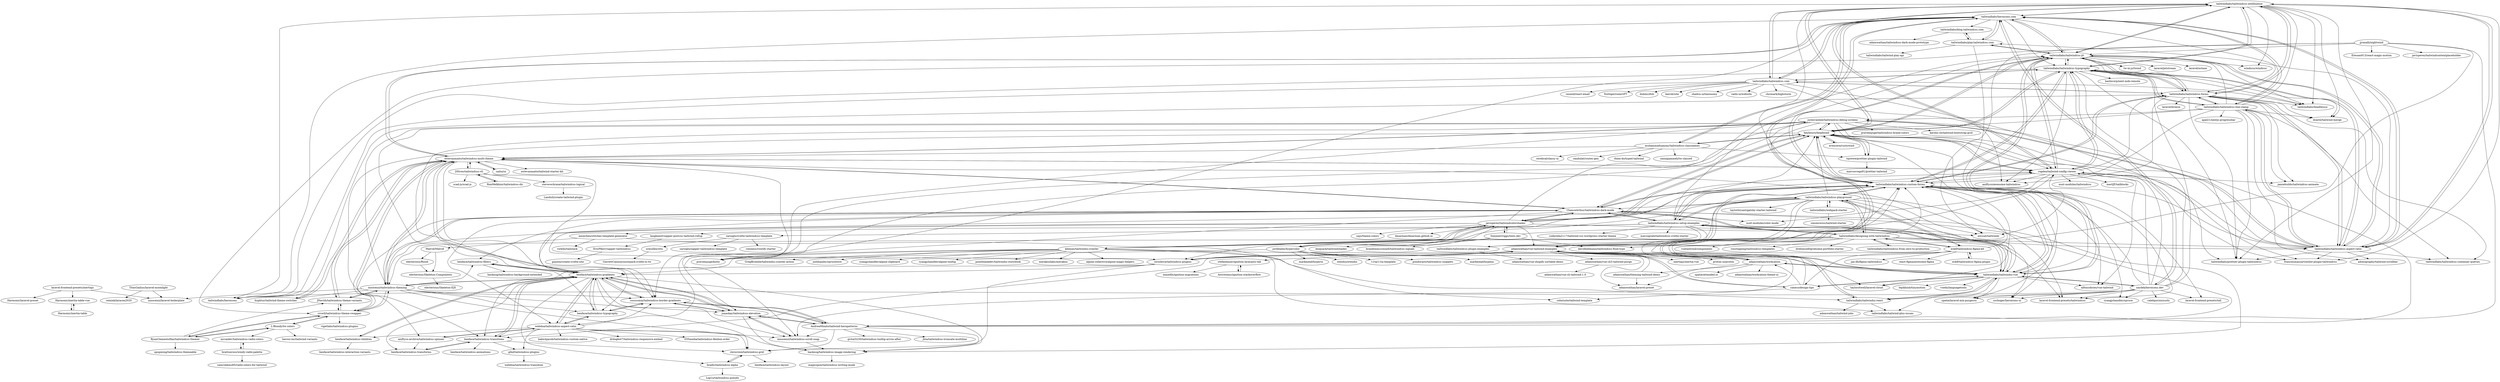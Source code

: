 digraph G {
"tailwindlabs/tailwindcss-intellisense" -> "tailwindlabs/heroicons.com"
"tailwindlabs/tailwindcss-intellisense" -> "tailwindlabs/tailwindcss-typography"
"tailwindlabs/tailwindcss-intellisense" -> "tailwindlabs/tailwindcss.com"
"tailwindlabs/tailwindcss-intellisense" -> "tailwindlabs/prettier-plugin-tailwindcss" ["e"=1]
"tailwindlabs/tailwindcss-intellisense" -> "tailwindlabs/tailwindcss-forms"
"tailwindlabs/tailwindcss-intellisense" -> "tailwindlabs/tailwindcss-jit"
"tailwindlabs/tailwindcss-intellisense" -> "heybourn/headwind"
"tailwindlabs/tailwindcss-intellisense" -> "tailwindlabs/headlessui" ["e"=1]
"tailwindlabs/tailwindcss-intellisense" -> "dcastil/tailwind-merge" ["e"=1]
"tailwindlabs/tailwindcss-intellisense" -> "tailwindlabs/heroicons" ["e"=1]
"tailwindlabs/tailwindcss-intellisense" -> "francoismassart/eslint-plugin-tailwindcss" ["e"=1]
"tailwindlabs/tailwindcss-intellisense" -> "tailwindlabs/tailwindcss-aspect-ratio"
"tailwindlabs/tailwindcss-intellisense" -> "rogden/tailwind-config-viewer"
"tailwindlabs/tailwindcss-intellisense" -> "tailwindlabs/tailwindcss-custom-forms"
"tailwindlabs/tailwindcss-intellisense" -> "windicss/windicss" ["e"=1]
"tailwindlabs/tailwindcss.com" -> "chronark/highstorm" ["e"=1]
"tailwindlabs/tailwindcss.com" -> "tailwindlabs/tailwindcss-intellisense"
"tailwindlabs/tailwindcss.com" -> "resend/react-email" ["e"=1]
"tailwindlabs/tailwindcss.com" -> "tailwindlabs/tailwindcss-typography"
"tailwindlabs/tailwindcss.com" -> "Nutlope/roomGPT" ["e"=1]
"tailwindlabs/tailwindcss.com" -> "dubinc/dub" ["e"=1]
"tailwindlabs/tailwindcss.com" -> "tailwindlabs/tailwindcss-forms"
"tailwindlabs/tailwindcss.com" -> "tailwindlabs/heroicons.com"
"tailwindlabs/tailwindcss.com" -> "tailwindlabs/headlessui" ["e"=1]
"tailwindlabs/tailwindcss.com" -> "leerob/site" ["e"=1]
"tailwindlabs/tailwindcss.com" -> "tailwindlabs/prettier-plugin-tailwindcss" ["e"=1]
"tailwindlabs/tailwindcss.com" -> "shadcn-ui/taxonomy" ["e"=1]
"tailwindlabs/tailwindcss.com" -> "tailwindlabs/heroicons" ["e"=1]
"tailwindlabs/tailwindcss.com" -> "radix-ui/website" ["e"=1]
"tailwindlabs/tailwindcss.com" -> "aniftyco/awesome-tailwindcss" ["e"=1]
"tailwindlabs/tailwindcss-playground" -> "tailwindlabs/webpack-starter"
"tailwindlabs/tailwindcss-playground" -> "tailwindlabs/tailwindcss-custom-forms"
"tailwindlabs/tailwindcss-playground" -> "tailwindlabs/tailwindcss-setup-examples"
"tailwindlabs/tailwindcss-playground" -> "adamwathan/vue-tailwind-examples"
"tailwindlabs/tailwindcss-playground" -> "tailwindlabs/designing-with-tailwindcss"
"tailwindlabs/tailwindcss-playground" -> "laravel-frontend-presets/tailwindcss" ["e"=1]
"tailwindlabs/tailwindcss-playground" -> "tailwindlabs/tailwindcss-plugin-examples"
"tailwindlabs/tailwindcss-playground" -> "adamwathan/workcation"
"tailwindlabs/tailwindcss-playground" -> "tailwindlabs/tailwindui-vue"
"tailwindlabs/tailwindcss-playground" -> "heybourn/headwind"
"tailwindlabs/tailwindcss-playground" -> "ecklf/tailwindcss-figma-kit"
"tailwindlabs/tailwindcss-playground" -> "taylorbryant/gatsby-starter-tailwind" ["e"=1]
"tailwindlabs/tailwindcss-playground" -> "lorisleiva/tailwindcss-plugins"
"tailwindlabs/tailwindcss-playground" -> "ChanceArthur/tailwindcss-dark-mode"
"tailwindlabs/tailwindcss-playground" -> "awssat/tailwindo" ["e"=1]
"javisperez/tailwindcolorshades" -> "SimeonGriggs/tints.dev"
"javisperez/tailwindcolorshades" -> "ChanceArthur/tailwindcss-dark-mode"
"javisperez/tailwindcolorshades" -> "heybourn/headwind"
"javisperez/tailwindcolorshades" -> "unjs/theme-colors" ["e"=1]
"javisperez/tailwindcolorshades" -> "awssat/tailwindo" ["e"=1]
"javisperez/tailwindcolorshades" -> "dmarman/dmarman.github.io"
"javisperez/tailwindcolorshades" -> "leoquack/tailwindshades"
"javisperez/tailwindcolorshades" -> "innocenzi/tailwindcss-theming"
"javisperez/tailwindcolorshades" -> "rogden/tailwind-config-viewer"
"javisperez/tailwindcolorshades" -> "jordihales/hypercolor"
"javisperez/tailwindcolorshades" -> "adamwathan/vue-tailwind-examples"
"javisperez/tailwindcolorshades" -> "tailwindlabs/tailwindcss-custom-forms"
"javisperez/tailwindcolorshades" -> "tailwindlabs/tailwindcss-jit"
"javisperez/tailwindcolorshades" -> "kiliman/tailwindui-crawler"
"javisperez/tailwindcolorshades" -> "amiechen/stitches-template-generator"
"ecklf/tailwindcss-figma-kit" -> "ecklf/tailwindcss-figma-plugin"
"ecklf/tailwindcss-figma-kit" -> "tailwindlabs/tailwindcss-custom-forms"
"ecklf/tailwindcss-figma-kit" -> "tailwindlabs/tailwindcss-playground"
"ecklf/tailwindcss-figma-kit" -> "tailwindlabs/designing-with-tailwindcss"
"ecklf/tailwindcss-figma-kit" -> "lorisleiva/tailwindcss-plugins"
"ecklf/tailwindcss-figma-kit" -> "benface/tailwindcss-transitions"
"ecklf/tailwindcss-figma-kit" -> "jan-dh/figma-tailwindcss"
"ecklf/tailwindcss-figma-kit" -> "caneco/design-tips"
"ecklf/tailwindcss-figma-kit" -> "react-figma/awesome-figma" ["e"=1]
"tailwindlabs/tailwindcss-setup-examples" -> "tailwindlabs/designing-with-tailwindcss"
"tailwindlabs/tailwindcss-setup-examples" -> "tailwindlabs/tailwindcss-custom-forms"
"tailwindlabs/tailwindcss-setup-examples" -> "tailwindlabs/tailwindcss-playground"
"tailwindlabs/tailwindcss-setup-examples" -> "ChanceArthur/tailwindcss-dark-mode"
"tailwindlabs/tailwindcss-setup-examples" -> "marcograhl/tailwindcss-svelte-starter"
"tailwindlabs/tailwindcss-setup-examples" -> "sarioglu/svelte-tailwindcss-template"
"tailwindlabs/tailwindcss-setup-examples" -> "tailwindlabs/tailwindui-vue"
"tailwindlabs/tailwindcss-setup-examples" -> "adamwathan/vue-tailwind-examples"
"tailwindlabs/tailwindcss-setup-examples" -> "tailwindlabs/tailwindcss-plugin-examples"
"tailwindlabs/tailwindcss-setup-examples" -> "tailwindlabs/tailwindcss-jit"
"tailwindlabs/tailwindcss-setup-examples" -> "tailwindlabs/tailwindcss-aspect-ratio"
"tailwindlabs/tailwindcss-setup-examples" -> "langbamit/sapper-postcss-tailwind-rollup"
"tailwindlabs/tailwindcss-setup-examples" -> "sschoger/heroicons-ui" ["e"=1]
"tailwindlabs/tailwindcss-setup-examples" -> "coderella2117/tailwind-css-wordpress-starter-theme" ["e"=1]
"tailwindlabs/tailwindcss-setup-examples" -> "heybourn/headwind"
"RonMelkhior/tailwindcss-dir" -> "20lives/tailwindcss-rtl"
"benface/tailwindcss-children" -> "benface/tailwindcss-interaction-variants"
"benface/tailwindcss-children" -> "benface/tailwindcss-gradients"
"laravel-frontend-presets/inertiajs" -> "Harmonic/laravel-preset"
"laravel-frontend-presets/inertiajs" -> "innocenzi/laravel-boilerplate"
"laravel-frontend-presets/inertiajs" -> "Harmonic/inertia-table-vue"
"cossssmin/tailwindcss-border-gradients" -> "benface/tailwindcss-gradients"
"cossssmin/tailwindcss-border-gradients" -> "jonaskay/tailwindcss-elevation"
"cossssmin/tailwindcss-border-gradients" -> "AndreaMinato/tailwind-heropatterns"
"cossssmin/tailwindcss-border-gradients" -> "benface/tailwindcss-typography"
"tailwindlabs/tailwindcss-custom-forms" -> "adamwathan/vue-tailwind-examples"
"tailwindlabs/tailwindcss-custom-forms" -> "tailwindlabs/tailwindcss-typography"
"tailwindlabs/tailwindcss-custom-forms" -> "tailwindlabs/tailwindcss-forms"
"tailwindlabs/tailwindcss-custom-forms" -> "laravel-frontend-presets/tailwindcss" ["e"=1]
"tailwindlabs/tailwindcss-custom-forms" -> "tailwindlabs/tailwindui-vue"
"tailwindlabs/tailwindcss-custom-forms" -> "tailwindlabs/tailwindcss-playground"
"tailwindlabs/tailwindcss-custom-forms" -> "tailwindlabs/tailwindcss-jit"
"tailwindlabs/tailwindcss-custom-forms" -> "ChanceArthur/tailwindcss-dark-mode"
"tailwindlabs/tailwindcss-custom-forms" -> "spatie/laravel-mix-purgecss" ["e"=1]
"tailwindlabs/tailwindcss-custom-forms" -> "heybourn/headwind"
"tailwindlabs/tailwindcss-custom-forms" -> "taylorotwell/laravel-cloud" ["e"=1]
"tailwindlabs/tailwindcss-custom-forms" -> "laravel-frontend-presets/tall" ["e"=1]
"tailwindlabs/tailwindcss-custom-forms" -> "tailwindlabs/tailwindcss-setup-examples"
"tailwindlabs/tailwindcss-custom-forms" -> "sschoger/heroicons-ui" ["e"=1]
"tailwindlabs/tailwindcss-custom-forms" -> "alfonsobries/vue-tailwind" ["e"=1]
"aniftyco-archive/tailwindcss-spinner" -> "benface/tailwindcss-transforms"
"aniftyco-archive/tailwindcss-spinner" -> "webdna/tailwindcss-aspect-ratio"
"webdna/tailwindcss-aspect-ratio" -> "drdogbot7/tailwindcss-responsive-embed"
"webdna/tailwindcss-aspect-ratio" -> "benface/tailwindcss-typography"
"webdna/tailwindcss-aspect-ratio" -> "benface/tailwindcss-gradients"
"webdna/tailwindcss-aspect-ratio" -> "hacknug/tailwindcss-image-rendering"
"webdna/tailwindcss-aspect-ratio" -> "aniftyco-archive/tailwindcss-spinner"
"webdna/tailwindcss-aspect-ratio" -> "cossssmin/tailwindcss-border-gradients"
"webdna/tailwindcss-aspect-ratio" -> "035media/tailwindcss-flexbox-order"
"webdna/tailwindcss-aspect-ratio" -> "benface/tailwindcss-transitions"
"webdna/tailwindcss-aspect-ratio" -> "glhd/tailwindcss-plugins"
"webdna/tailwindcss-aspect-ratio" -> "babichjacob/tailwindcss-custom-native"
"webdna/tailwindcss-aspect-ratio" -> "benface/tailwindcss-children"
"webdna/tailwindcss-aspect-ratio" -> "chrisrowe/tailwindcss-grid"
"ChanceArthur/tailwindcss-dark-mode" -> "innocenzi/tailwindcss-theming"
"ChanceArthur/tailwindcss-dark-mode" -> "estevanmaito/tailwindcss-multi-theme"
"ChanceArthur/tailwindcss-dark-mode" -> "benface/tailwindcss-gradients"
"ChanceArthur/tailwindcss-dark-mode" -> "innocenzi/tailwindcss-scroll-snap"
"ChanceArthur/tailwindcss-dark-mode" -> "tailwindlabs/tailwindcss-custom-forms"
"ChanceArthur/tailwindcss-dark-mode" -> "tailwindlabs/tailwindui-vue"
"ChanceArthur/tailwindcss-dark-mode" -> "aniftyco-archive/tailwindcss-spinner"
"ChanceArthur/tailwindcss-dark-mode" -> "heybourn/headwind"
"ChanceArthur/tailwindcss-dark-mode" -> "nuxt-modules/color-mode" ["e"=1]
"ChanceArthur/tailwindcss-dark-mode" -> "webdna/tailwindcss-aspect-ratio"
"ChanceArthur/tailwindcss-dark-mode" -> "tailwindlabs/tailwindcss-setup-examples"
"ChanceArthur/tailwindcss-dark-mode" -> "AndreaMinato/tailwind-heropatterns"
"ChanceArthur/tailwindcss-dark-mode" -> "javisperez/tailwindcolorshades"
"ChanceArthur/tailwindcss-dark-mode" -> "benface/tailwindcss-filters"
"ChanceArthur/tailwindcss-dark-mode" -> "hacknug/tailwindcss-image-rendering"
"tailwindlabs/tailwindcss-plugin-examples" -> "adamwathan/vue-shopify-sortable-demo"
"rogden/tailwind-config-viewer" -> "alfonsobries/vue-tailwind" ["e"=1]
"rogden/tailwind-config-viewer" -> "tailwindlabs/tailwindcss-jit"
"rogden/tailwind-config-viewer" -> "nuxt-modules/tailwindcss" ["e"=1]
"rogden/tailwind-config-viewer" -> "tailwindlabs/tailwindcss-typography"
"rogden/tailwind-config-viewer" -> "heybourn/headwind"
"rogden/tailwind-config-viewer" -> "tailwindlabs/tailwindcss-custom-forms"
"rogden/tailwind-config-viewer" -> "estevanmaito/tailwindcss-multi-theme"
"rogden/tailwind-config-viewer" -> "nuxt-modules/color-mode" ["e"=1]
"rogden/tailwind-config-viewer" -> "tailwindlabs/tailwindcss-intellisense"
"rogden/tailwind-config-viewer" -> "mertJF/tailblocks" ["e"=1]
"rogden/tailwind-config-viewer" -> "aniftyco/awesome-tailwindcss" ["e"=1]
"rogden/tailwind-config-viewer" -> "tailwindlabs/tailwindcss-forms"
"rogden/tailwind-config-viewer" -> "francoismassart/eslint-plugin-tailwindcss" ["e"=1]
"rogden/tailwind-config-viewer" -> "jamiebuilds/tailwindcss-animate" ["e"=1]
"rogden/tailwind-config-viewer" -> "awssat/tailwindo" ["e"=1]
"chrisrowe/tailwindcss-grid" -> "bradlc/tailwindcss-alpha"
"chrisrowe/tailwindcss-grid" -> "benface/tailwindcss-layout"
"adamwathan/vue-tailwind-examples" -> "caneco/design-tips"
"adamwathan/vue-tailwind-examples" -> "adamwathan/workcation"
"adamwathan/vue-tailwind-examples" -> "tailwindlabs/tailwindcss-custom-forms"
"adamwathan/vue-tailwind-examples" -> "tailwindlabs/tailwindui-vue"
"adamwathan/vue-tailwind-examples" -> "lorisleiva/tailwindcss-plugins"
"adamwathan/vue-tailwind-examples" -> "proton-ui/proton"
"adamwathan/vue-tailwind-examples" -> "adamwathan/laravel-preset" ["e"=1]
"adamwathan/vue-tailwind-examples" -> "taylorotwell/laravel-cloud" ["e"=1]
"adamwathan/vue-tailwind-examples" -> "stefanbauer/ignition-laracasts-tab"
"adamwathan/vue-tailwind-examples" -> "adamwathan/vue-cli3-tailwind-purge"
"adamwathan/vue-tailwind-examples" -> "inertiajs/inertia-vue" ["e"=1]
"amiechen/stitches-template-generator" -> "colmtuite/tailwind-template"
"amiechen/stitches-template-generator" -> "virkillz/tailstack"
"amiechen/stitches-template-generator" -> "Malvid/Malvid"
"adamwathan/vue-cli3-tailwind-purge" -> "adamwathan/vue-cli-tailwind-1.0"
"lorisleiva/tailwindcss-plugins" -> "adamwathan/vue-tailwind-examples"
"lorisleiva/tailwindcss-plugins" -> "chrisrowe/tailwindcss-grid"
"lorisleiva/tailwindcss-plugins" -> "benface/tailwindcss-transitions"
"lorisleiva/tailwindcss-plugins" -> "benface/tailwindcss-gradients"
"hacknug/tailwindcss-image-rendering" -> "magicspon/tailwindcss-writing-mode"
"adamwathan/workcation" -> "adamwathan/vue-tailwind-examples"
"adamwathan/workcation" -> "adamwathan/workcation-theme-ui"
"adamwathan/workcation" -> "adamwathan/laravel-preset" ["e"=1]
"adamwathan/workcation" -> "tailwindlabs/tailwindcss-custom-forms"
"adamwathan/workcation" -> "spatie/attended.io"
"adamwathan/workcation" -> "adamwathan/theming-tailwind-demo"
"adamwathan/workcation" -> "tailwindlabs/tailwindui-vue"
"huphtur/tailwind-theme-switcher" -> "estevanmaito/tailwindcss-multi-theme"
"tailwindlabs/webpack-starter" -> "tailwindlabs/tailwindcss-playground"
"tailwindlabs/webpack-starter" -> "simonswiss/tailwind-starter"
"benface/tailwindcss-transitions" -> "benface/tailwindcss-transforms"
"benface/tailwindcss-transitions" -> "glhd/tailwindcss-plugins"
"benface/tailwindcss-transitions" -> "benface/tailwindcss-animations"
"benface/tailwindcss-transitions" -> "benface/tailwindcss-gradients"
"benface/tailwindcss-transitions" -> "chrisrowe/tailwindcss-grid"
"langbamit/sapper-postcss-tailwind-rollup" -> "EricPKerr/sapper-tailwindcss"
"jonaskay/tailwindcss-elevation" -> "AndreaMinato/tailwind-heropatterns"
"jonaskay/tailwindcss-elevation" -> "innocenzi/tailwindcss-scroll-snap"
"jonaskay/tailwindcss-elevation" -> "cossssmin/tailwindcss-border-gradients"
"jonaskay/tailwindcss-elevation" -> "benface/tailwindcss-gradients"
"jonaskay/tailwindcss-elevation" -> "hacknug/tailwindcss-image-rendering"
"benface/tailwindcss-typography" -> "benface/tailwindcss-gradients"
"benface/tailwindcss-typography" -> "webdna/tailwindcss-aspect-ratio"
"benface/tailwindcss-typography" -> "cossssmin/tailwindcss-border-gradients"
"benface/tailwindcss-typography" -> "benface/tailwindcss-filters"
"benface/tailwindcss-filters" -> "benface/tailwindcss-gradients"
"benface/tailwindcss-filters" -> "hacknug/tailwindcss-background-extended"
"benface/tailwindcss-gradients" -> "cossssmin/tailwindcss-border-gradients"
"benface/tailwindcss-gradients" -> "jonaskay/tailwindcss-elevation"
"benface/tailwindcss-gradients" -> "benface/tailwindcss-filters"
"benface/tailwindcss-gradients" -> "benface/tailwindcss-transforms"
"benface/tailwindcss-gradients" -> "benface/tailwindcss-typography"
"benface/tailwindcss-gradients" -> "webdna/tailwindcss-aspect-ratio"
"benface/tailwindcss-gradients" -> "benface/tailwindcss-transitions"
"benface/tailwindcss-gradients" -> "benface/tailwindcss-children"
"benface/tailwindcss-gradients" -> "AndreaMinato/tailwind-heropatterns"
"benface/tailwindcss-gradients" -> "estevanmaito/tailwindcss-multi-theme"
"benface/tailwindcss-gradients" -> "chrisrowe/tailwindcss-grid"
"benface/tailwindcss-gradients" -> "innocenzi/tailwindcss-scroll-snap"
"benface/tailwindcss-gradients" -> "bradlc/tailwindcss-alpha"
"benface/tailwindcss-gradients" -> "hacknug/tailwindcss-image-rendering"
"benface/tailwindcss-gradients" -> "innocenzi/tailwindcss-theming"
"AndreaMinato/tailwind-heropatterns" -> "jonaskay/tailwindcss-elevation"
"AndreaMinato/tailwind-heropatterns" -> "hacknug/tailwindcss-image-rendering"
"AndreaMinato/tailwind-heropatterns" -> "cossssmin/tailwindcss-border-gradients"
"AndreaMinato/tailwind-heropatterns" -> "benface/tailwindcss-gradients"
"AndreaMinato/tailwind-heropatterns" -> "gvital3230/tailwindcss-tooltip-arrow-after"
"AndreaMinato/tailwind-heropatterns" -> "chrisrowe/tailwindcss-grid"
"AndreaMinato/tailwind-heropatterns" -> "innocenzi/tailwindcss-scroll-snap"
"AndreaMinato/tailwind-heropatterns" -> "jhta/tailwindcss-truncate-multiline"
"glhd/tailwindcss-plugins" -> "webdna/tailwindcss-transition"
"adamwathan/theming-tailwind-demo" -> "adamwathan/vue-tailwind-examples"
"adamwathan/theming-tailwind-demo" -> "adamwathan/laravel-preset" ["e"=1]
"caneco/design-tips" -> "adamwathan/vue-tailwind-examples"
"caneco/design-tips" -> "tailwindlabs/tailwindui-vue"
"caneco/design-tips" -> "colmtuite/tailwind-template"
"caneco/design-tips" -> "adamwathan/workcation"
"caneco/design-tips" -> "tailwindlabs/tailwindcss-custom-forms"
"EricPKerr/sapper-tailwindcss" -> "gojutin/create-svelte-site"
"benface/tailwindcss-transforms" -> "benface/tailwindcss-transitions"
"bradlc/tailwindcss-alpha" -> "chrisrowe/tailwindcss-grid"
"bradlc/tailwindcss-alpha" -> "Log1x/tailwindcss-pseudo"
"Harmonic/inertia-table" -> "Harmonic/inertia-table-vue"
"Harmonic/inertia-table-vue" -> "Harmonic/inertia-table"
"electerious/Skeleton-Components" -> "electerious/Skeleton-EJS"
"tailwindlabs/designing-with-tailwindcss" -> "tailwindlabs/tailwindcss-setup-examples"
"tailwindlabs/designing-with-tailwindcss" -> "tailwindlabs/tailwindcss-custom-forms"
"tailwindlabs/designing-with-tailwindcss" -> "tailwindlabs/tailwindcss-playground"
"tailwindlabs/designing-with-tailwindcss" -> "tailwindlabs/tailwindcss-from-zero-to-production"
"tailwindlabs/designing-with-tailwindcss" -> "tailwindlabs/tailwindui-vue"
"tailwindlabs/designing-with-tailwindcss" -> "adamwathan/vue-tailwind-examples"
"tailwindlabs/designing-with-tailwindcss" -> "laravel-frontend-presets/tailwindcss" ["e"=1]
"tailwindlabs/designing-with-tailwindcss" -> "ecklf/tailwindcss-figma-kit"
"tailwindlabs/designing-with-tailwindcss" -> "tailwindlabs/tailwindcss-plugin-examples"
"tailwindlabs/designing-with-tailwindcss" -> "lorisleiva/tailwindcss-plugins"
"tailwindlabs/designing-with-tailwindcss" -> "innocenzi/tailwindcss-theming"
"tailwindlabs/designing-with-tailwindcss" -> "tailwindlabs/tailwindcss-aspect-ratio"
"tailwindlabs/designing-with-tailwindcss" -> "vuetailwind/components"
"tailwindlabs/designing-with-tailwindcss" -> "rosstopping/tailwindcss-templates" ["e"=1]
"tailwindlabs/designing-with-tailwindcss" -> "drehimself/gridsome-portfolio-starter" ["e"=1]
"heybourn/headwind" -> "tqwewe/prettier-plugin-tailwind"
"heybourn/headwind" -> "tailwindlabs/tailwindcss-custom-forms"
"heybourn/headwind" -> "tailwindlabs/tailwindcss-intellisense"
"heybourn/headwind" -> "tailwindlabs/tailwindcss-jit"
"heybourn/headwind" -> "ChanceArthur/tailwindcss-dark-mode"
"heybourn/headwind" -> "rogden/tailwind-config-viewer"
"heybourn/headwind" -> "avencera/rustywind"
"heybourn/headwind" -> "tailwindlabs/tailwindcss-typography"
"heybourn/headwind" -> "ryangjchandler/spruce" ["e"=1]
"heybourn/headwind" -> "muhammadsammy/tailwindcss-classnames"
"heybourn/headwind" -> "francoismassart/eslint-plugin-tailwindcss" ["e"=1]
"heybourn/headwind" -> "benface/tailwindcss-transitions"
"heybourn/headwind" -> "jorenvanhee/tailwindcss-debug-screens"
"heybourn/headwind" -> "javisperez/tailwindcolorshades"
"heybourn/headwind" -> "tailwindlabs/tailwindui-vue"
"tailwindlabs/tailwindcss-typography" -> "tailwindlabs/tailwindcss-forms"
"tailwindlabs/tailwindcss-typography" -> "tailwindlabs/prettier-plugin-tailwindcss" ["e"=1]
"tailwindlabs/tailwindcss-typography" -> "tailwindlabs/tailwindcss-intellisense"
"tailwindlabs/tailwindcss-typography" -> "tailwindlabs/tailwindcss-aspect-ratio"
"tailwindlabs/tailwindcss-typography" -> "tailwindlabs/tailwindcss-custom-forms"
"tailwindlabs/tailwindcss-typography" -> "tailwindlabs/headlessui" ["e"=1]
"tailwindlabs/tailwindcss-typography" -> "tailwindlabs/tailwindcss-jit"
"tailwindlabs/tailwindcss-typography" -> "tailwindlabs/heroicons" ["e"=1]
"tailwindlabs/tailwindcss-typography" -> "tailwindlabs/tailwindcss-line-clamp"
"tailwindlabs/tailwindcss-typography" -> "tailwindlabs/tailwindcss.com"
"tailwindlabs/tailwindcss-typography" -> "dcastil/tailwind-merge" ["e"=1]
"tailwindlabs/tailwindcss-typography" -> "aniftyco/awesome-tailwindcss" ["e"=1]
"tailwindlabs/tailwindcss-typography" -> "rogden/tailwind-config-viewer"
"tailwindlabs/tailwindcss-typography" -> "hashicorp/next-mdx-remote" ["e"=1]
"tailwindlabs/tailwindcss-typography" -> "heybourn/headwind"
"crswll/tailwindcss-theme-swapper" -> "JNavith/tailwindcss-theme-variants"
"crswll/tailwindcss-theme-swapper" -> "RyanClementsHax/tailwindcss-themer"
"crswll/tailwindcss-theme-swapper" -> "innocenzi/tailwindcss-theming"
"crswll/tailwindcss-theme-swapper" -> "L-Blondy/tw-colors"
"crswll/tailwindcss-theme-swapper" -> "vigetlabs/tailwindcss-plugins"
"crswll/tailwindcss-theme-swapper" -> "estevanmaito/tailwindcss-multi-theme"
"estevanmaito/tailwindcss-multi-theme" -> "praveenjuge/kutty" ["e"=1]
"estevanmaito/tailwindcss-multi-theme" -> "innocenzi/tailwindcss-theming"
"estevanmaito/tailwindcss-multi-theme" -> "JNavith/tailwindcss-theme-variants"
"estevanmaito/tailwindcss-multi-theme" -> "sailui/ui"
"estevanmaito/tailwindcss-multi-theme" -> "benface/tailwindcss-gradients"
"estevanmaito/tailwindcss-multi-theme" -> "ChanceArthur/tailwindcss-dark-mode"
"estevanmaito/tailwindcss-multi-theme" -> "huphtur/tailwind-theme-switcher"
"estevanmaito/tailwindcss-multi-theme" -> "20lives/tailwindcss-rtl"
"estevanmaito/tailwindcss-multi-theme" -> "crswll/tailwindcss-theme-swapper"
"estevanmaito/tailwindcss-multi-theme" -> "tailwindlabs/heroicons.com"
"estevanmaito/tailwindcss-multi-theme" -> "cossssmin/tailwindcss-border-gradients"
"estevanmaito/tailwindcss-multi-theme" -> "jorenvanhee/tailwindcss-debug-screens"
"estevanmaito/tailwindcss-multi-theme" -> "estevanmaito/tailwind-starter-kit" ["e"=1]
"estevanmaito/tailwindcss-multi-theme" -> "rogden/tailwind-config-viewer"
"estevanmaito/tailwindcss-multi-theme" -> "awssat/tailwindo" ["e"=1]
"zaydek/heroicons.dev" -> "tailwindlabs/tailwindui-vue"
"zaydek/heroicons.dev" -> "tailwindlabs/heroicons.com"
"zaydek/heroicons.dev" -> "tailwindlabs/heroicons" ["e"=1]
"zaydek/heroicons.dev" -> "tailwindlabs/tailwindcss-jit"
"zaydek/heroicons.dev" -> "tailwindlabs/tailwindcss-custom-forms"
"zaydek/heroicons.dev" -> "laravel-frontend-presets/tailwindcss" ["e"=1]
"zaydek/heroicons.dev" -> "tailwindlabs/tailwindcss-typography"
"zaydek/heroicons.dev" -> "sschoger/heroicons-ui" ["e"=1]
"zaydek/heroicons.dev" -> "spatie/laravel-mix-purgecss" ["e"=1]
"zaydek/heroicons.dev" -> "rogden/tailwind-config-viewer"
"zaydek/heroicons.dev" -> "calebporzio/sushi" ["e"=1]
"zaydek/heroicons.dev" -> "ryangjchandler/spruce" ["e"=1]
"zaydek/heroicons.dev" -> "tailwindlabs/tailwindui-react"
"zaydek/heroicons.dev" -> "laravel-frontend-presets/tall" ["e"=1]
"zaydek/heroicons.dev" -> "heybourn/headwind"
"muhammadsammy/tailwindcss-classnames" -> "thien-do/typed-tailwind" ["e"=1]
"muhammadsammy/tailwindcss-classnames" -> "sannajammeh/tw-classed" ["e"=1]
"muhammadsammy/tailwindcss-classnames" -> "heybourn/headwind"
"muhammadsammy/tailwindcss-classnames" -> "cerebral/classy-ui"
"muhammadsammy/tailwindcss-classnames" -> "tailwindlabs/heroicons.com"
"muhammadsammy/tailwindcss-classnames" -> "tqwewe/prettier-plugin-tailwind"
"muhammadsammy/tailwindcss-classnames" -> "estevanmaito/tailwindcss-multi-theme"
"muhammadsammy/tailwindcss-classnames" -> "sandulat/routes-gen" ["e"=1]
"sailui/ui" -> "estevanmaito/tailwindcss-multi-theme"
"tailwindlabs/heroicons.com" -> "tailwindlabs/tailwindcss-intellisense"
"tailwindlabs/heroicons.com" -> "tailwindlabs/play.tailwindcss.com"
"tailwindlabs/heroicons.com" -> "tailwindlabs/tailwindcss.com"
"tailwindlabs/heroicons.com" -> "estevanmaito/tailwindcss-multi-theme"
"tailwindlabs/heroicons.com" -> "tailwindlabs/tailwindui-react"
"tailwindlabs/heroicons.com" -> "praveenjuge/kutty" ["e"=1]
"tailwindlabs/heroicons.com" -> "tailwindlabs/tailwindcss-jit"
"tailwindlabs/heroicons.com" -> "tailwindlabs/blog.tailwindcss.com"
"tailwindlabs/heroicons.com" -> "tailwindlabs/tailwindcss-typography"
"tailwindlabs/heroicons.com" -> "tailwindlabs/tailwindcss-forms"
"tailwindlabs/heroicons.com" -> "muhammadsammy/tailwindcss-classnames"
"tailwindlabs/heroicons.com" -> "tailwindlabs/tailwindcss-line-clamp"
"tailwindlabs/heroicons.com" -> "tailwindlabs/tailwindcss-aspect-ratio"
"tailwindlabs/heroicons.com" -> "zaydek/heroicons.dev"
"tailwindlabs/heroicons.com" -> "tailwindlabs/heroicons" ["e"=1]
"SimeonGriggs/tints.dev" -> "javisperez/tailwindcolorshades"
"SimeonGriggs/tints.dev" -> "leoquack/tailwindshades"
"SimeonGriggs/tints.dev" -> "rogden/tailwind-config-viewer"
"SimeonGriggs/tints.dev" -> "davidhellmann/tailwindcss-fluid-type" ["e"=1]
"SimeonGriggs/tints.dev" -> "jordihales/hypercolor"
"SimeonGriggs/tints.dev" -> "brandonmcconnell/tailwindcss-signals" ["e"=1]
"tailwindlabs/blog.tailwindcss.com" -> "adamwathan/tailwindcss-dark-mode-prototype"
"tailwindlabs/blog.tailwindcss.com" -> "tailwindlabs/play.tailwindcss.com"
"kiliman/tailwindui-crawler" -> "tailwindlabs/tailwind-plus-issues"
"kiliman/tailwindui-crawler" -> "alpine-collective/alpine-magic-helpers" ["e"=1]
"kiliman/tailwindui-crawler" -> "GregBrimble/tailwindui-crawler-action"
"kiliman/tailwindui-crawler" -> "tailwindlabs/tailwindui-vue"
"kiliman/tailwindui-crawler" -> "joshhanley/sprucewire"
"kiliman/tailwindui-crawler" -> "rogden/tailwind-config-viewer"
"kiliman/tailwindui-crawler" -> "ryangjchandler/alpine-clipboard" ["e"=1]
"kiliman/tailwindui-crawler" -> "ryangjchandler/alpine-tooltip" ["e"=1]
"kiliman/tailwindui-crawler" -> "pointblankdev/tailwindui-storybook"
"kiliman/tailwindui-crawler" -> "javisperez/tailwindcolorshades"
"kiliman/tailwindui-crawler" -> "tailwindlabs/tailwindui-react"
"kiliman/tailwindui-crawler" -> "benface/tailwindcss-gradients"
"kiliman/tailwindui-crawler" -> "merakiuilabs/merakiui" ["e"=1]
"kiliman/tailwindui-crawler" -> "tailwindlabs/tailwindcss-playground"
"kiliman/tailwindui-crawler" -> "praveenjuge/kutty" ["e"=1]
"tailwindlabs/play.tailwindcss.com" -> "tailwindlabs/heroicons.com"
"tailwindlabs/play.tailwindcss.com" -> "tailwindlabs/blog.tailwindcss.com"
"tailwindlabs/play.tailwindcss.com" -> "tailwindlabs/tailwindcss-jit"
"tailwindlabs/play.tailwindcss.com" -> "tailwindlabs/tailwind-play-api"
"tailwindlabs/play.tailwindcss.com" -> "tailwindlabs/tailwindui-vue"
"tailwindlabs/tailwindui-vue" -> "adamwathan/vue-tailwind-examples"
"tailwindlabs/tailwindui-vue" -> "tailwindlabs/tailwindcss-custom-forms"
"tailwindlabs/tailwindui-vue" -> "tailwindlabs/tailwindui-react"
"tailwindlabs/tailwindui-vue" -> "ChanceArthur/tailwindcss-dark-mode"
"tailwindlabs/tailwindui-vue" -> "caneco/design-tips"
"tailwindlabs/tailwindui-vue" -> "tailwindlabs/tailwind-plus-issues"
"tailwindlabs/tailwindui-vue" -> "spatie/laravel-mix-purgecss" ["e"=1]
"tailwindlabs/tailwindui-vue" -> "lepikhinb/tinymotion" ["e"=1]
"tailwindlabs/tailwindui-vue" -> "alfonsobries/vue-tailwind" ["e"=1]
"tailwindlabs/tailwindui-vue" -> "tailwindlabs/tailwindcss-jit"
"tailwindlabs/tailwindui-vue" -> "vuedx/languagetools" ["e"=1]
"tailwindlabs/tailwindui-vue" -> "adamwathan/workcation"
"tailwindlabs/tailwindui-vue" -> "zaydek/heroicons.dev"
"tailwindlabs/tailwindui-vue" -> "taylorotwell/laravel-cloud" ["e"=1]
"tailwindlabs/tailwindui-vue" -> "tailwindlabs/tailwindcss-setup-examples"
"Astrotomic/ignition-stackoverflow" -> "stefanbauer/ignition-laracasts-tab"
"avencera/rustywind" -> "heybourn/headwind"
"innocenzi/tailwindcss-theming" -> "estevanmaito/tailwindcss-multi-theme"
"innocenzi/tailwindcss-theming" -> "JNavith/tailwindcss-theme-variants"
"innocenzi/tailwindcss-theming" -> "ChanceArthur/tailwindcss-dark-mode"
"innocenzi/tailwindcss-theming" -> "cossssmin/tailwindcss-border-gradients"
"innocenzi/tailwindcss-theming" -> "benface/tailwindcss-gradients"
"innocenzi/tailwindcss-theming" -> "innocenzi/tailwindcss-scroll-snap"
"innocenzi/tailwindcss-theming" -> "crswll/tailwindcss-theme-swapper"
"innocenzi/tailwindcss-theming" -> "jonaskay/tailwindcss-elevation"
"innocenzi/tailwindcss-theming" -> "huphtur/tailwind-theme-switcher"
"innocenzi/tailwindcss-theming" -> "benface/tailwindcss-filters"
"innocenzi/tailwindcss-theming" -> "benface/tailwindcss-typography"
"innocenzi/tailwindcss-theming" -> "innocenzi/laravel-boilerplate"
"20lives/tailwindcss-rtl" -> "RonMelkhior/tailwindcss-dir"
"20lives/tailwindcss-rtl" -> "estevanmaito/tailwindcss-multi-theme"
"20lives/tailwindcss-rtl" -> "stevecochrane/tailwindcss-logical"
"20lives/tailwindcss-rtl" -> "scad-js/scad-js"
"20lives/tailwindcss-rtl" -> "cossssmin/tailwindcss-border-gradients"
"JNavith/tailwindcss-theme-variants" -> "crswll/tailwindcss-theme-swapper"
"JNavith/tailwindcss-theme-variants" -> "innocenzi/tailwindcss-theming"
"JNavith/tailwindcss-theme-variants" -> "estevanmaito/tailwindcss-multi-theme"
"jorenvanhee/tailwindcss-debug-screens" -> "praveenjuge/tailwindcss-brand-colors" ["e"=1]
"jorenvanhee/tailwindcss-debug-screens" -> "cossssmin/tailwindcss-border-gradients"
"jorenvanhee/tailwindcss-debug-screens" -> "benface/tailwindcss-gradients"
"jorenvanhee/tailwindcss-debug-screens" -> "estevanmaito/tailwindcss-multi-theme"
"jorenvanhee/tailwindcss-debug-screens" -> "jonaskay/tailwindcss-elevation"
"jorenvanhee/tailwindcss-debug-screens" -> "webdna/tailwindcss-aspect-ratio"
"jorenvanhee/tailwindcss-debug-screens" -> "AndreaMinato/tailwind-heropatterns"
"jorenvanhee/tailwindcss-debug-screens" -> "tailwindlabs/tailwindcss-aspect-ratio"
"jorenvanhee/tailwindcss-debug-screens" -> "innocenzi/tailwindcss-scroll-snap"
"jorenvanhee/tailwindcss-debug-screens" -> "tqwewe/prettier-plugin-tailwind"
"jorenvanhee/tailwindcss-debug-screens" -> "karolis-sh/tailwind-bootstrap-grid"
"jorenvanhee/tailwindcss-debug-screens" -> "heybourn/headwind"
"jorenvanhee/tailwindcss-debug-screens" -> "benface/tailwindcss-typography"
"jorenvanhee/tailwindcss-debug-screens" -> "rogden/tailwind-config-viewer"
"jorenvanhee/tailwindcss-debug-screens" -> "innocenzi/tailwindcss-theming"
"stevecochrane/tailwindcss-logical" -> "Landish/create-tailwind-plugin"
"tqwewe/prettier-plugin-tailwind" -> "marcosvega91/prettier-tailwind"
"tqwewe/prettier-plugin-tailwind" -> "heybourn/headwind"
"tailwindlabs/tailwindui-react" -> "tailwindlabs/tailwindui-vue"
"tailwindlabs/tailwindui-react" -> "tailwindlabs/heroicons.com"
"tailwindlabs/tailwindui-react" -> "adamwathan/tailwind-jobs"
"tailwindlabs/tailwindui-react" -> "tailwindlabs/tailwind-plus-issues"
"innocenzi/tailwindcss-scroll-snap" -> "hacknug/tailwindcss-image-rendering"
"innocenzi/tailwindcss-scroll-snap" -> "jonaskay/tailwindcss-elevation"
"sarioglu/svelte-tailwindcss-template" -> "sarioglu/sapper-tailwindcss-template"
"sarioglu/svelte-tailwindcss-template" -> "srmullen/stts"
"sarioglu/svelte-tailwindcss-template" -> "roxiness/routify-starter" ["e"=1]
"ecklf/tailwindcss-figma-plugin" -> "ecklf/tailwindcss-figma-kit"
"TitasGailius/laravel-moonlight" -> "innocenzi/laravel-boilerplate"
"TitasGailius/laravel-moonlight" -> "reinink/laracon2020"
"stefanbauer/ignition-laracasts-tab" -> "mazedlx/ignition-migrations"
"stefanbauer/ignition-laracasts-tab" -> "Astrotomic/ignition-stackoverflow"
"tailwindlabs/tailwindcss-forms" -> "tailwindlabs/tailwindcss-typography"
"tailwindlabs/tailwindcss-forms" -> "tailwindlabs/tailwindcss-aspect-ratio"
"tailwindlabs/tailwindcss-forms" -> "tailwindlabs/tailwindcss-line-clamp"
"tailwindlabs/tailwindcss-forms" -> "tailwindlabs/prettier-plugin-tailwindcss" ["e"=1]
"tailwindlabs/tailwindcss-forms" -> "tailwindlabs/tailwindcss-custom-forms"
"tailwindlabs/tailwindcss-forms" -> "tailwindlabs/headlessui" ["e"=1]
"tailwindlabs/tailwindcss-forms" -> "tailwindlabs/tailwindcss-intellisense"
"tailwindlabs/tailwindcss-forms" -> "tailwindlabs/heroicons" ["e"=1]
"tailwindlabs/tailwindcss-forms" -> "dcastil/tailwind-merge" ["e"=1]
"tailwindlabs/tailwindcss-forms" -> "tailwindlabs/tailwindcss.com"
"tailwindlabs/tailwindcss-forms" -> "tailwindlabs/tailwindcss-container-queries" ["e"=1]
"tailwindlabs/tailwindcss-forms" -> "aniftyco/awesome-tailwindcss" ["e"=1]
"tailwindlabs/tailwindcss-forms" -> "tailwindlabs/tailwindcss-jit"
"tailwindlabs/tailwindcss-forms" -> "laravel/breeze" ["e"=1]
"tailwindlabs/tailwindcss-forms" -> "jamiebuilds/tailwindcss-animate" ["e"=1]
"tailwindlabs/tailwindcss-line-clamp" -> "tailwindlabs/tailwindcss-aspect-ratio"
"tailwindlabs/tailwindcss-line-clamp" -> "tailwindlabs/tailwindcss-forms"
"tailwindlabs/tailwindcss-line-clamp" -> "tailwindlabs/tailwindcss-typography"
"tailwindlabs/tailwindcss-line-clamp" -> "tailwindlabs/tailwindcss-container-queries" ["e"=1]
"tailwindlabs/tailwindcss-line-clamp" -> "adoxography/tailwind-scrollbar" ["e"=1]
"tailwindlabs/tailwindcss-line-clamp" -> "tailwindlabs/tailwindcss-jit"
"tailwindlabs/tailwindcss-line-clamp" -> "jamiebuilds/tailwindcss-animate" ["e"=1]
"tailwindlabs/tailwindcss-line-clamp" -> "tailwindlabs/heroicons.com"
"tailwindlabs/tailwindcss-line-clamp" -> "tailwindlabs/prettier-plugin-tailwindcss" ["e"=1]
"tailwindlabs/tailwindcss-line-clamp" -> "dcastil/tailwind-merge" ["e"=1]
"tailwindlabs/tailwindcss-line-clamp" -> "tailwindlabs/tailwindcss-intellisense"
"tailwindlabs/tailwindcss-line-clamp" -> "heybourn/headwind"
"tailwindlabs/tailwindcss-line-clamp" -> "tailwindlabs/tailwindcss-custom-forms"
"tailwindlabs/tailwindcss-line-clamp" -> "apal21/nextjs-progressbar" ["e"=1]
"tailwindlabs/tailwindcss-line-clamp" -> "jorenvanhee/tailwindcss-debug-screens"
"jordihales/hypercolor" -> "markmead/hyperjs" ["e"=1]
"jordihales/hypercolor" -> "markmead/hyperui" ["e"=1]
"jordihales/hypercolor" -> "javisperez/tailwindcolorshades"
"jordihales/hypercolor" -> "xtendui/xtendui" ["e"=1]
"jordihales/hypercolor" -> "11ta/11ta-template" ["e"=1]
"jordihales/hypercolor" -> "praveenjuge/kutty" ["e"=1]
"jordihales/hypercolor" -> "pondorasti/tailwindcss-snippets" ["e"=1]
"tailwindlabs/tailwindcss-from-zero-to-production" -> "tailwindlabs/designing-with-tailwindcss"
"tailwindlabs/tailwindcss-jit" -> "tailwindlabs/tailwindcss-typography"
"tailwindlabs/tailwindcss-jit" -> "tailwindlabs/tailwindcss-custom-forms"
"tailwindlabs/tailwindcss-jit" -> "tailwindlabs/tailwindcss-intellisense"
"tailwindlabs/tailwindcss-jit" -> "tw-in-js/twind" ["e"=1]
"tailwindlabs/tailwindcss-jit" -> "tailwindlabs/tailwindcss-aspect-ratio"
"tailwindlabs/tailwindcss-jit" -> "heybourn/headwind"
"tailwindlabs/tailwindcss-jit" -> "rogden/tailwind-config-viewer"
"tailwindlabs/tailwindcss-jit" -> "windicss/windicss" ["e"=1]
"tailwindlabs/tailwindcss-jit" -> "tailwindlabs/tailwindcss-forms"
"tailwindlabs/tailwindcss-jit" -> "tailwindlabs/tailwindui-vue"
"tailwindlabs/tailwindcss-jit" -> "tailwindlabs/play.tailwindcss.com"
"tailwindlabs/tailwindcss-jit" -> "tailwindlabs/heroicons.com"
"tailwindlabs/tailwindcss-jit" -> "laravel/jetstream" ["e"=1]
"tailwindlabs/tailwindcss-jit" -> "tailwindlabs/headlessui" ["e"=1]
"tailwindlabs/tailwindcss-jit" -> "laravel/octane" ["e"=1]
"tailwindlabs/tailwindcss-aspect-ratio" -> "tailwindlabs/tailwindcss-line-clamp"
"tailwindlabs/tailwindcss-aspect-ratio" -> "tailwindlabs/tailwindcss-forms"
"tailwindlabs/tailwindcss-aspect-ratio" -> "tailwindlabs/tailwindcss-container-queries" ["e"=1]
"tailwindlabs/tailwindcss-aspect-ratio" -> "tailwindlabs/tailwindcss-typography"
"tailwindlabs/tailwindcss-aspect-ratio" -> "tailwindlabs/tailwindcss-jit"
"tailwindlabs/tailwindcss-aspect-ratio" -> "jorenvanhee/tailwindcss-debug-screens"
"tailwindlabs/tailwindcss-aspect-ratio" -> "tailwindlabs/tailwindcss-intellisense"
"tailwindlabs/tailwindcss-aspect-ratio" -> "tailwindlabs/tailwindcss-custom-forms"
"tailwindlabs/tailwindcss-aspect-ratio" -> "adoxography/tailwind-scrollbar" ["e"=1]
"tailwindlabs/tailwindcss-aspect-ratio" -> "tailwindlabs/heroicons.com"
"tailwindlabs/tailwindcss-aspect-ratio" -> "rogden/tailwind-config-viewer"
"tailwindlabs/tailwindcss-aspect-ratio" -> "heybourn/headwind"
"tailwindlabs/tailwindcss-aspect-ratio" -> "francoismassart/eslint-plugin-tailwindcss" ["e"=1]
"tailwindlabs/tailwindcss-aspect-ratio" -> "tailwindlabs/play.tailwindcss.com"
"tailwindlabs/tailwindcss-aspect-ratio" -> "tailwindlabs/prettier-plugin-tailwindcss" ["e"=1]
"jjranalli/nightwind" -> "crswll/tailwindcss-theme-swapper"
"jjranalli/nightwind" -> "davidhellmann/tailwindcss-fluid-type" ["e"=1]
"jjranalli/nightwind" -> "Etesam913/react-magic-motion" ["e"=1]
"jjranalli/nightwind" -> "awssat/tailwindo" ["e"=1]
"jjranalli/nightwind" -> "AndreaMinato/tailwind-heropatterns"
"jjranalli/nightwind" -> "javisperez/tailwindcontentplaceholder"
"jjranalli/nightwind" -> "tailwindlabs/tailwindcss-jit"
"srmullen/stts" -> "GarrettCannon/snowpack-svelte-ts-tw"
"RyanClementsHax/tailwindcss-themer" -> "crswll/tailwindcss-theme-swapper"
"RyanClementsHax/tailwindcss-themer" -> "L-Blondy/tw-colors"
"RyanClementsHax/tailwindcss-themer" -> "JNavith/tailwindcss-theme-variants"
"RyanClementsHax/tailwindcss-themer" -> "upupming/tailwindcss-themeable"
"brattonross/windy-radix-palette" -> "samrobbins85/radix-colors-for-tailwind"
"brattonross/windy-radix-palette" -> "mrcaidev/tailwindcss-radix-colors"
"electerious/Rosid" -> "electerious/Skeleton-Components"
"L-Blondy/tw-colors" -> "RyanClementsHax/tailwindcss-themer"
"L-Blondy/tw-colors" -> "crswll/tailwindcss-theme-swapper"
"L-Blondy/tw-colors" -> "heroui-inc/tailwind-variants" ["e"=1]
"L-Blondy/tw-colors" -> "mrcaidev/tailwindcss-radix-colors"
"mrcaidev/tailwindcss-radix-colors" -> "brattonross/windy-radix-palette"
"Malvid/Malvid" -> "electerious/Rosid"
"Malvid/Malvid" -> "electerious/Skeleton-Components"
"tailwindlabs/tailwindcss-intellisense" ["l"="-13.107,-32.014"]
"tailwindlabs/heroicons.com" ["l"="-13.063,-31.97"]
"tailwindlabs/tailwindcss-typography" ["l"="-13.098,-31.971"]
"tailwindlabs/tailwindcss.com" ["l"="-13.148,-31.95"]
"tailwindlabs/prettier-plugin-tailwindcss" ["l"="-3.797,-29.981"]
"tailwindlabs/tailwindcss-forms" ["l"="-13.134,-31.995"]
"tailwindlabs/tailwindcss-jit" ["l"="-13.059,-31.998"]
"heybourn/headwind" ["l"="-13.016,-32.02"]
"tailwindlabs/headlessui" ["l"="-3.793,-29.692"]
"dcastil/tailwind-merge" ["l"="-3.798,-29.947"]
"tailwindlabs/heroicons" ["l"="-3.739,-29.491"]
"francoismassart/eslint-plugin-tailwindcss" ["l"="-3.849,-30.086"]
"tailwindlabs/tailwindcss-aspect-ratio" ["l"="-13.071,-32.017"]
"rogden/tailwind-config-viewer" ["l"="-13.03,-32"]
"tailwindlabs/tailwindcss-custom-forms" ["l"="-13.068,-32.042"]
"windicss/windicss" ["l"="-7.501,-30.167"]
"chronark/highstorm" ["l"="15.996,-10.239"]
"resend/react-email" ["l"="-3.706,-29.97"]
"Nutlope/roomGPT" ["l"="-3.393,-30.291"]
"dubinc/dub" ["l"="15.981,-10.273"]
"leerob/site" ["l"="-3.513,-30.032"]
"shadcn-ui/taxonomy" ["l"="-3.54,-30.061"]
"radix-ui/website" ["l"="-3.77,-29.782"]
"aniftyco/awesome-tailwindcss" ["l"="-12.836,-31.43"]
"tailwindlabs/tailwindcss-playground" ["l"="-13.057,-32.077"]
"tailwindlabs/webpack-starter" ["l"="-13.127,-32.1"]
"tailwindlabs/tailwindcss-setup-examples" ["l"="-13.044,-32.059"]
"adamwathan/vue-tailwind-examples" ["l"="-13.056,-32.094"]
"tailwindlabs/designing-with-tailwindcss" ["l"="-13.077,-32.096"]
"laravel-frontend-presets/tailwindcss" ["l"="-15.179,27.671"]
"tailwindlabs/tailwindcss-plugin-examples" ["l"="-13.057,-32.124"]
"adamwathan/workcation" ["l"="-13.036,-32.097"]
"tailwindlabs/tailwindui-vue" ["l"="-13.04,-32.035"]
"ecklf/tailwindcss-figma-kit" ["l"="-13.083,-32.124"]
"taylorbryant/gatsby-starter-tailwind" ["l"="9.091,-29.034"]
"lorisleiva/tailwindcss-plugins" ["l"="-13.02,-32.115"]
"ChanceArthur/tailwindcss-dark-mode" ["l"="-12.99,-32.059"]
"awssat/tailwindo" ["l"="-14.704,30.629"]
"javisperez/tailwindcolorshades" ["l"="-13.008,-31.983"]
"SimeonGriggs/tints.dev" ["l"="-13.008,-31.925"]
"unjs/theme-colors" ["l"="-7.594,-30.675"]
"dmarman/dmarman.github.io" ["l"="-12.972,-31.885"]
"leoquack/tailwindshades" ["l"="-13.009,-31.897"]
"innocenzi/tailwindcss-theming" ["l"="-12.93,-32.059"]
"jordihales/hypercolor" ["l"="-12.972,-31.923"]
"kiliman/tailwindui-crawler" ["l"="-12.982,-32"]
"amiechen/stitches-template-generator" ["l"="-13.2,-31.999"]
"ecklf/tailwindcss-figma-plugin" ["l"="-13.108,-32.166"]
"benface/tailwindcss-transitions" ["l"="-12.986,-32.121"]
"jan-dh/figma-tailwindcss" ["l"="-13.129,-32.185"]
"caneco/design-tips" ["l"="-13.095,-32.075"]
"react-figma/awesome-figma" ["l"="-7.072,-27.717"]
"marcograhl/tailwindcss-svelte-starter" ["l"="-13.128,-32.069"]
"sarioglu/svelte-tailwindcss-template" ["l"="-12.915,-31.942"]
"langbamit/sapper-postcss-tailwind-rollup" ["l"="-13.155,-32.083"]
"sschoger/heroicons-ui" ["l"="-15.198,27.649"]
"coderella2117/tailwind-css-wordpress-starter-theme" ["l"="10.568,-34.989"]
"RonMelkhior/tailwindcss-dir" ["l"="-12.812,-31.99"]
"20lives/tailwindcss-rtl" ["l"="-12.844,-32.013"]
"benface/tailwindcss-children" ["l"="-12.907,-32.129"]
"benface/tailwindcss-interaction-variants" ["l"="-12.866,-32.168"]
"benface/tailwindcss-gradients" ["l"="-12.945,-32.091"]
"laravel-frontend-presets/inertiajs" ["l"="-12.747,-32.155"]
"Harmonic/laravel-preset" ["l"="-12.715,-32.155"]
"innocenzi/laravel-boilerplate" ["l"="-12.818,-32.125"]
"Harmonic/inertia-table-vue" ["l"="-12.713,-32.179"]
"cossssmin/tailwindcss-border-gradients" ["l"="-12.911,-32.069"]
"jonaskay/tailwindcss-elevation" ["l"="-12.942,-32.073"]
"AndreaMinato/tailwind-heropatterns" ["l"="-12.925,-32.079"]
"benface/tailwindcss-typography" ["l"="-12.911,-32.091"]
"spatie/laravel-mix-purgecss" ["l"="-15.076,27.675"]
"taylorotwell/laravel-cloud" ["l"="-15.036,27.659"]
"laravel-frontend-presets/tall" ["l"="-14.579,30.596"]
"alfonsobries/vue-tailwind" ["l"="-7.869,-30.26"]
"aniftyco-archive/tailwindcss-spinner" ["l"="-12.964,-32.115"]
"benface/tailwindcss-transforms" ["l"="-12.971,-32.138"]
"webdna/tailwindcss-aspect-ratio" ["l"="-12.937,-32.115"]
"drdogbot7/tailwindcss-responsive-embed" ["l"="-12.887,-32.149"]
"hacknug/tailwindcss-image-rendering" ["l"="-12.965,-32.091"]
"035media/tailwindcss-flexbox-order" ["l"="-12.911,-32.148"]
"glhd/tailwindcss-plugins" ["l"="-12.958,-32.163"]
"babichjacob/tailwindcss-custom-native" ["l"="-12.91,-32.165"]
"chrisrowe/tailwindcss-grid" ["l"="-12.951,-32.132"]
"estevanmaito/tailwindcss-multi-theme" ["l"="-12.937,-32.031"]
"innocenzi/tailwindcss-scroll-snap" ["l"="-12.962,-32.072"]
"nuxt-modules/color-mode" ["l"="-7.82,-30.426"]
"benface/tailwindcss-filters" ["l"="-12.924,-32.101"]
"adamwathan/vue-shopify-sortable-demo" ["l"="-13.076,-32.18"]
"nuxt-modules/tailwindcss" ["l"="-7.797,-30.413"]
"mertJF/tailblocks" ["l"="-12.828,-31.487"]
"jamiebuilds/tailwindcss-animate" ["l"="-3.725,-30.04"]
"bradlc/tailwindcss-alpha" ["l"="-12.934,-32.149"]
"benface/tailwindcss-layout" ["l"="-12.939,-32.167"]
"proton-ui/proton" ["l"="-13.076,-32.154"]
"adamwathan/laravel-preset" ["l"="-15.036,27.679"]
"stefanbauer/ignition-laracasts-tab" ["l"="-13.053,-32.186"]
"adamwathan/vue-cli3-tailwind-purge" ["l"="-13.139,-32.121"]
"inertiajs/inertia-vue" ["l"="-15.296,27.573"]
"colmtuite/tailwind-template" ["l"="-13.185,-32.047"]
"virkillz/tailstack" ["l"="-13.236,-31.994"]
"Malvid/Malvid" ["l"="-13.292,-31.981"]
"adamwathan/vue-cli-tailwind-1.0" ["l"="-13.173,-32.138"]
"magicspon/tailwindcss-writing-mode" ["l"="-12.983,-32.102"]
"adamwathan/workcation-theme-ui" ["l"="-13.022,-32.138"]
"spatie/attended.io" ["l"="-13.022,-32.163"]
"adamwathan/theming-tailwind-demo" ["l"="-13.046,-32.148"]
"huphtur/tailwind-theme-switcher" ["l"="-12.905,-32.039"]
"simonswiss/tailwind-starter" ["l"="-13.182,-32.118"]
"benface/tailwindcss-animations" ["l"="-12.985,-32.177"]
"EricPKerr/sapper-tailwindcss" ["l"="-13.214,-32.096"]
"hacknug/tailwindcss-background-extended" ["l"="-12.887,-32.119"]
"gvital3230/tailwindcss-tooltip-arrow-after" ["l"="-12.877,-32.091"]
"jhta/tailwindcss-truncate-multiline" ["l"="-12.864,-32.108"]
"webdna/tailwindcss-transition" ["l"="-12.952,-32.199"]
"gojutin/create-svelte-site" ["l"="-13.24,-32.105"]
"Log1x/tailwindcss-pseudo" ["l"="-12.918,-32.187"]
"Harmonic/inertia-table" ["l"="-12.693,-32.192"]
"electerious/Skeleton-Components" ["l"="-13.329,-31.982"]
"electerious/Skeleton-EJS" ["l"="-13.353,-31.986"]
"tailwindlabs/tailwindcss-from-zero-to-production" ["l"="-13.118,-32.133"]
"vuetailwind/components" ["l"="-13.146,-32.148"]
"rosstopping/tailwindcss-templates" ["l"="29.422,-28.067"]
"drehimself/gridsome-portfolio-starter" ["l"="-9.453,-30.597"]
"tqwewe/prettier-plugin-tailwind" ["l"="-12.954,-32.007"]
"avencera/rustywind" ["l"="-12.947,-31.986"]
"ryangjchandler/spruce" ["l"="-14.57,30.755"]
"muhammadsammy/tailwindcss-classnames" ["l"="-12.976,-31.97"]
"jorenvanhee/tailwindcss-debug-screens" ["l"="-12.972,-32.043"]
"tailwindlabs/tailwindcss-line-clamp" ["l"="-13.087,-31.998"]
"hashicorp/next-mdx-remote" ["l"="-3.737,-29.997"]
"crswll/tailwindcss-theme-swapper" ["l"="-12.86,-32.048"]
"JNavith/tailwindcss-theme-variants" ["l"="-12.886,-32.052"]
"RyanClementsHax/tailwindcss-themer" ["l"="-12.818,-32.057"]
"L-Blondy/tw-colors" ["l"="-12.786,-32.051"]
"vigetlabs/tailwindcss-plugins" ["l"="-12.83,-32.076"]
"praveenjuge/kutty" ["l"="-12.926,-31.544"]
"sailui/ui" ["l"="-12.883,-32.023"]
"estevanmaito/tailwind-starter-kit" ["l"="-12.985,-31.581"]
"zaydek/heroicons.dev" ["l"="-13.039,-31.974"]
"calebporzio/sushi" ["l"="-14.646,30.446"]
"tailwindlabs/tailwindui-react" ["l"="-13.029,-31.953"]
"thien-do/typed-tailwind" ["l"="52.145,0.063"]
"sannajammeh/tw-classed" ["l"="-3.542,-29.923"]
"cerebral/classy-ui" ["l"="-12.93,-31.91"]
"sandulat/routes-gen" ["l"="-7.714,-31.659"]
"tailwindlabs/play.tailwindcss.com" ["l"="-13.073,-31.941"]
"tailwindlabs/blog.tailwindcss.com" ["l"="-13.097,-31.904"]
"davidhellmann/tailwindcss-fluid-type" ["l"="-3.661,-30.327"]
"brandonmcconnell/tailwindcss-signals" ["l"="-3.757,-30.199"]
"adamwathan/tailwindcss-dark-mode-prototype" ["l"="-13.115,-31.868"]
"tailwindlabs/tailwind-plus-issues" ["l"="-12.999,-31.958"]
"alpine-collective/alpine-magic-helpers" ["l"="-14.544,30.8"]
"GregBrimble/tailwindui-crawler-action" ["l"="-12.952,-31.966"]
"joshhanley/sprucewire" ["l"="-12.944,-31.95"]
"ryangjchandler/alpine-clipboard" ["l"="-14.543,30.729"]
"ryangjchandler/alpine-tooltip" ["l"="-14.514,30.706"]
"pointblankdev/tailwindui-storybook" ["l"="-12.925,-31.968"]
"merakiuilabs/merakiui" ["l"="-12.893,-31.51"]
"tailwindlabs/tailwind-play-api" ["l"="-13.074,-31.895"]
"lepikhinb/tinymotion" ["l"="-15.005,29.472"]
"vuedx/languagetools" ["l"="-7.652,-30.178"]
"Astrotomic/ignition-stackoverflow" ["l"="-13.063,-32.214"]
"stevecochrane/tailwindcss-logical" ["l"="-12.775,-31.984"]
"scad-js/scad-js" ["l"="-12.796,-32.012"]
"praveenjuge/tailwindcss-brand-colors" ["l"="-9.542,-24.754"]
"karolis-sh/tailwind-bootstrap-grid" ["l"="-12.918,-32.013"]
"Landish/create-tailwind-plugin" ["l"="-12.747,-31.972"]
"marcosvega91/prettier-tailwind" ["l"="-12.894,-31.969"]
"adamwathan/tailwind-jobs" ["l"="-13.043,-31.898"]
"sarioglu/sapper-tailwindcss-template" ["l"="-12.877,-31.917"]
"srmullen/stts" ["l"="-12.871,-31.891"]
"roxiness/routify-starter" ["l"="5.109,-32.02"]
"TitasGailius/laravel-moonlight" ["l"="-12.788,-32.161"]
"reinink/laracon2020" ["l"="-12.772,-32.184"]
"mazedlx/ignition-migrations" ["l"="-13.042,-32.214"]
"tailwindlabs/tailwindcss-container-queries" ["l"="-3.793,-30.116"]
"laravel/breeze" ["l"="-15.366,27.632"]
"adoxography/tailwind-scrollbar" ["l"="-3.8,-30.135"]
"apal21/nextjs-progressbar" ["l"="-3.506,-30.101"]
"markmead/hyperjs" ["l"="-14.545,30.857"]
"markmead/hyperui" ["l"="-12.789,-31.518"]
"xtendui/xtendui" ["l"="-12.862,-31.601"]
"11ta/11ta-template" ["l"="-9.358,-23.858"]
"pondorasti/tailwindcss-snippets" ["l"="-3.031,-31.352"]
"tw-in-js/twind" ["l"="-4.072,-29.725"]
"laravel/jetstream" ["l"="-15.368,27.673"]
"laravel/octane" ["l"="-15.32,27.649"]
"jjranalli/nightwind" ["l"="-12.894,-32"]
"Etesam913/react-magic-motion" ["l"="-3.508,-30.067"]
"javisperez/tailwindcontentplaceholder" ["l"="-12.849,-31.966"]
"GarrettCannon/snowpack-svelte-ts-tw" ["l"="-12.85,-31.865"]
"upupming/tailwindcss-themeable" ["l"="-12.779,-32.078"]
"brattonross/windy-radix-palette" ["l"="-12.673,-32.049"]
"samrobbins85/radix-colors-for-tailwind" ["l"="-12.646,-32.049"]
"mrcaidev/tailwindcss-radix-colors" ["l"="-12.71,-32.051"]
"electerious/Rosid" ["l"="-13.331,-31.964"]
"heroui-inc/tailwind-variants" ["l"="-3.845,-30.014"]
}